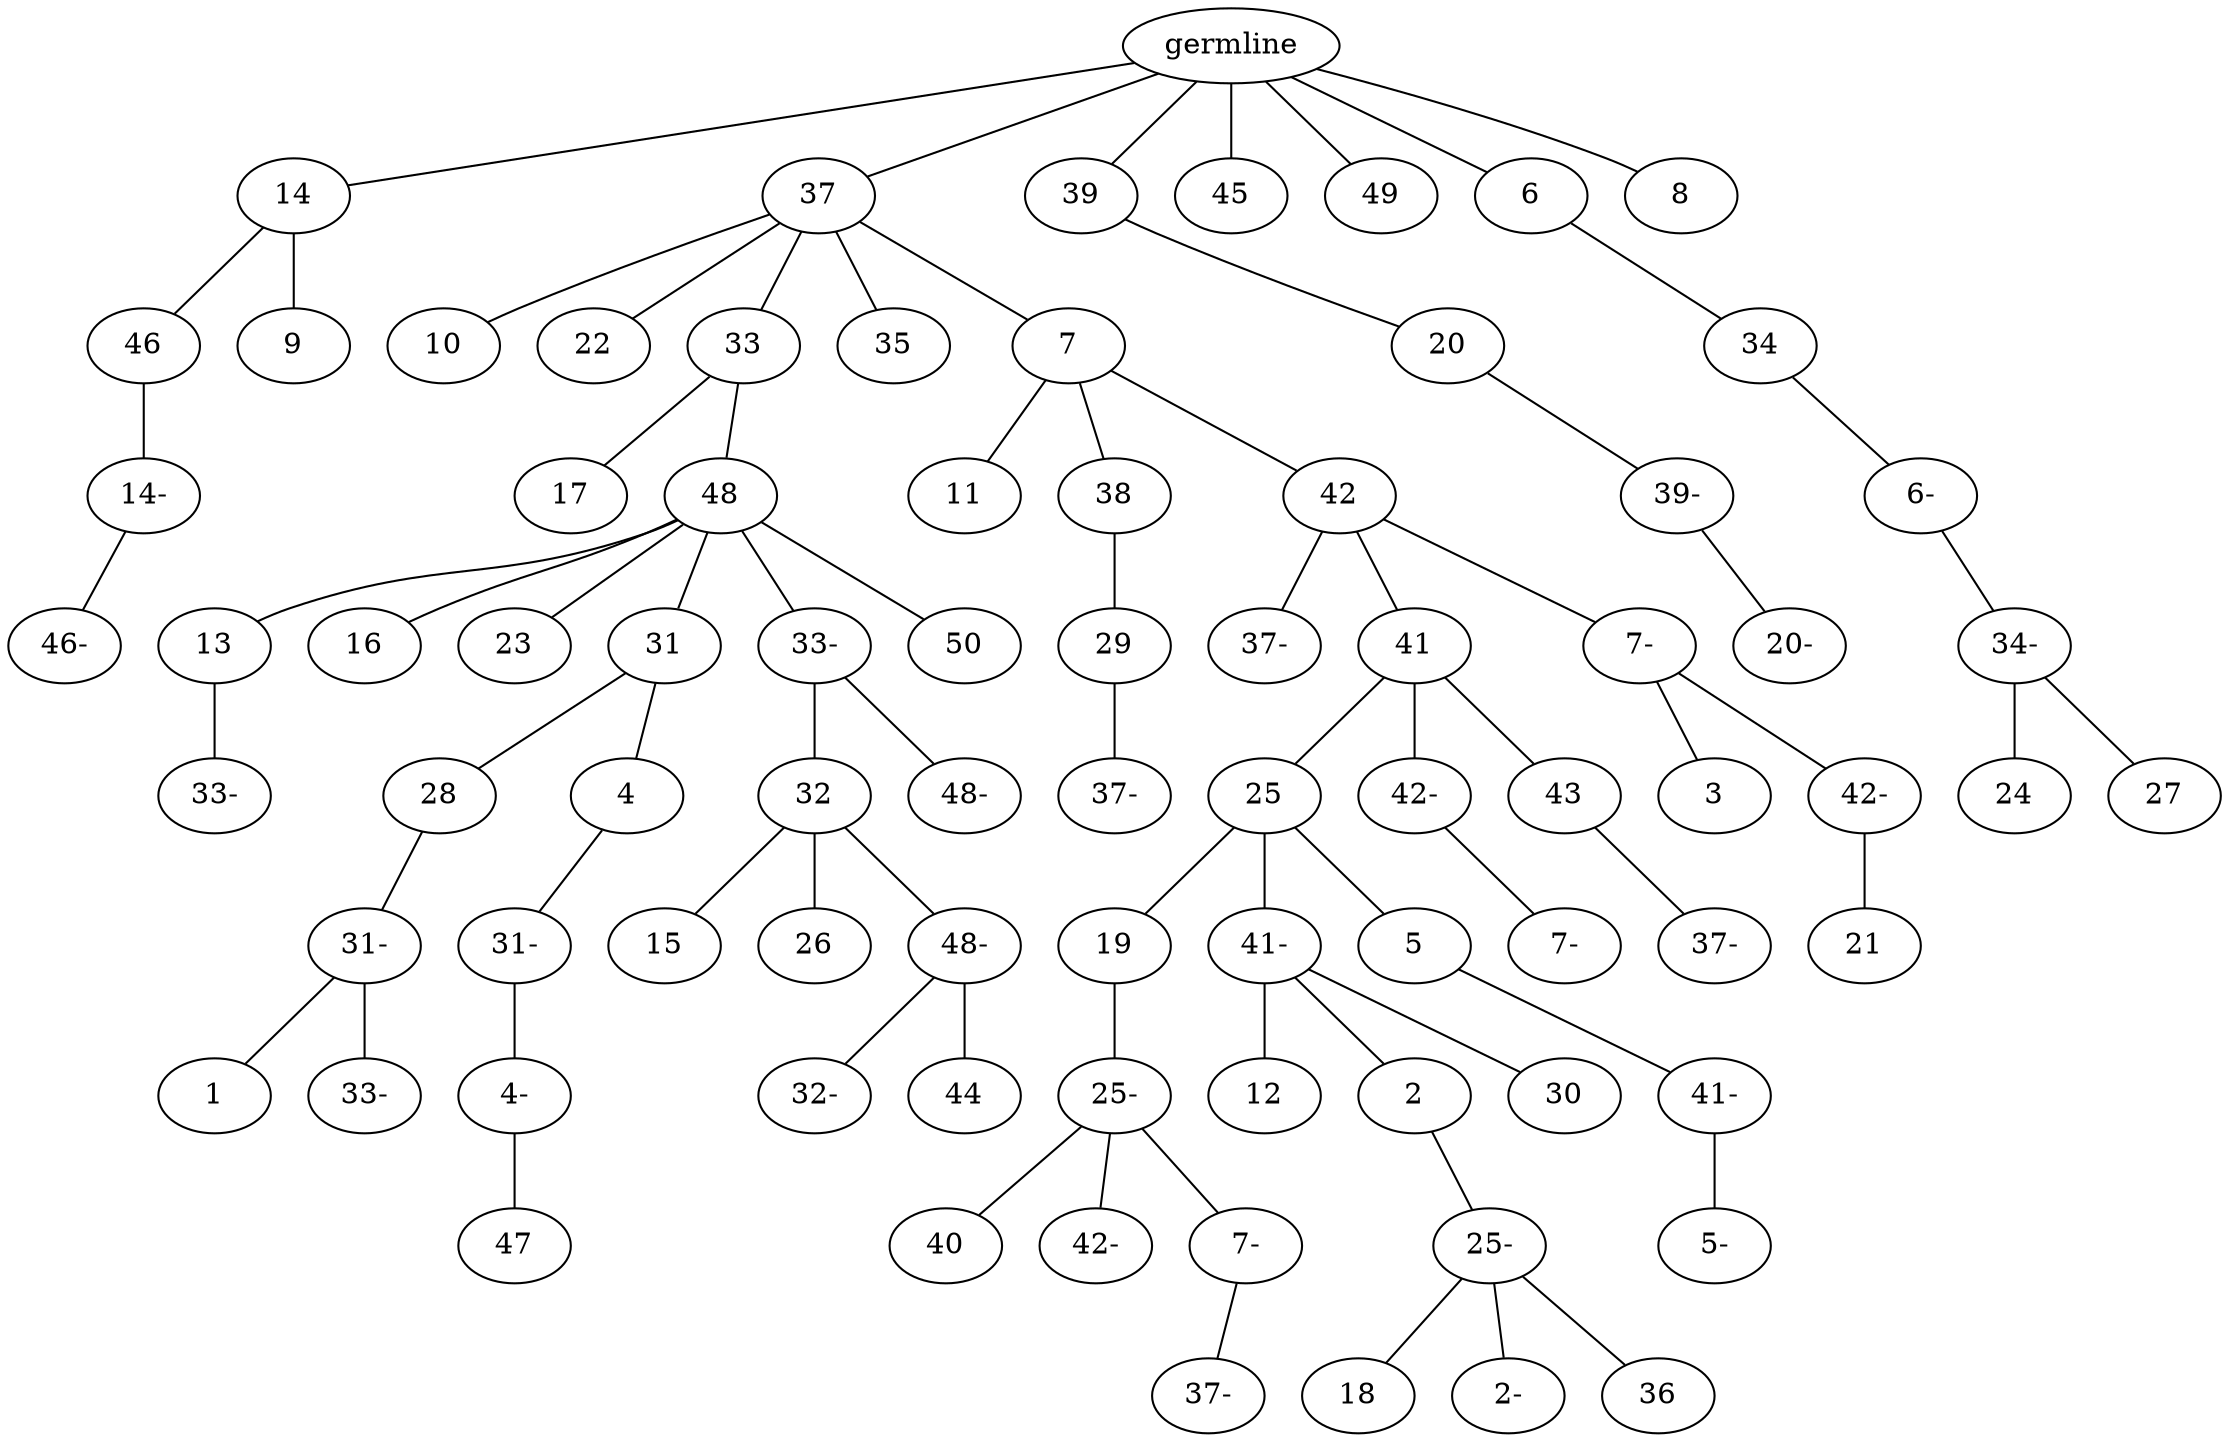 graph tree {
    "140151116218816" [label="germline"];
    "140151117314608" [label="14"];
    "140151117487552" [label="46"];
    "140151117485632" [label="14-"];
    "140151117227728" [label="46-"];
    "140151117486112" [label="9"];
    "140151117315856" [label="37"];
    "140151117484528" [label="10"];
    "140151117229936" [label="22"];
    "140151117229696" [label="33"];
    "140151117227248" [label="17"];
    "140151117226672" [label="48"];
    "140151117226384" [label="13"];
    "140151117227440" [label="33-"];
    "140151117228208" [label="16"];
    "140151117229264" [label="23"];
    "140151117226576" [label="31"];
    "140151117226144" [label="28"];
    "140151117228304" [label="31-"];
    "140151117227392" [label="1"];
    "140151117227056" [label="33-"];
    "140151117228640" [label="4"];
    "140151117229648" [label="31-"];
    "140151117228688" [label="4-"];
    "140151117228496" [label="47"];
    "140151117227680" [label="33-"];
    "140151117229120" [label="32"];
    "140151117229168" [label="15"];
    "140151117228352" [label="26"];
    "140151117226720" [label="48-"];
    "140151116896288" [label="32-"];
    "140151116897392" [label="44"];
    "140151117227776" [label="48-"];
    "140151117227968" [label="50"];
    "140151117228784" [label="35"];
    "140151117227488" [label="7"];
    "140151117228976" [label="11"];
    "140151117226192" [label="38"];
    "140151116894608" [label="29"];
    "140151116614816" [label="37-"];
    "140151117226096" [label="42"];
    "140151116895424" [label="37-"];
    "140151116894656" [label="41"];
    "140151116897296" [label="25"];
    "140151116895760" [label="19"];
    "140151116895232" [label="25-"];
    "140151116894320" [label="40"];
    "140151116896240" [label="42-"];
    "140151116897344" [label="7-"];
    "140151116897488" [label="37-"];
    "140151116897152" [label="41-"];
    "140151116897584" [label="12"];
    "140151116895856" [label="2"];
    "140151116897536" [label="25-"];
    "140151116897104" [label="18"];
    "140151116895904" [label="2-"];
    "140151116896720" [label="36"];
    "140151116896384" [label="30"];
    "140151116897200" [label="5"];
    "140151116895808" [label="41-"];
    "140151117268112" [label="5-"];
    "140151116897248" [label="42-"];
    "140151116894368" [label="7-"];
    "140151116898016" [label="43"];
    "140151116896480" [label="37-"];
    "140151116895040" [label="7-"];
    "140151116896624" [label="3"];
    "140151116898256" [label="42-"];
    "140151117267968" [label="21"];
    "140151117484720" [label="39"];
    "140151117226528" [label="20"];
    "140151116894944" [label="39-"];
    "140151117270128" [label="20-"];
    "140151117486016" [label="45"];
    "140151117488080" [label="49"];
    "140151117226864" [label="6"];
    "140151117269984" [label="34"];
    "140151117267488" [label="6-"];
    "140151117267296" [label="34-"];
    "140151117270704" [label="24"];
    "140151117267440" [label="27"];
    "140151117227584" [label="8"];
    "140151116218816" -- "140151117314608";
    "140151116218816" -- "140151117315856";
    "140151116218816" -- "140151117484720";
    "140151116218816" -- "140151117486016";
    "140151116218816" -- "140151117488080";
    "140151116218816" -- "140151117226864";
    "140151116218816" -- "140151117227584";
    "140151117314608" -- "140151117487552";
    "140151117314608" -- "140151117486112";
    "140151117487552" -- "140151117485632";
    "140151117485632" -- "140151117227728";
    "140151117315856" -- "140151117484528";
    "140151117315856" -- "140151117229936";
    "140151117315856" -- "140151117229696";
    "140151117315856" -- "140151117228784";
    "140151117315856" -- "140151117227488";
    "140151117229696" -- "140151117227248";
    "140151117229696" -- "140151117226672";
    "140151117226672" -- "140151117226384";
    "140151117226672" -- "140151117228208";
    "140151117226672" -- "140151117229264";
    "140151117226672" -- "140151117226576";
    "140151117226672" -- "140151117227680";
    "140151117226672" -- "140151117227968";
    "140151117226384" -- "140151117227440";
    "140151117226576" -- "140151117226144";
    "140151117226576" -- "140151117228640";
    "140151117226144" -- "140151117228304";
    "140151117228304" -- "140151117227392";
    "140151117228304" -- "140151117227056";
    "140151117228640" -- "140151117229648";
    "140151117229648" -- "140151117228688";
    "140151117228688" -- "140151117228496";
    "140151117227680" -- "140151117229120";
    "140151117227680" -- "140151117227776";
    "140151117229120" -- "140151117229168";
    "140151117229120" -- "140151117228352";
    "140151117229120" -- "140151117226720";
    "140151117226720" -- "140151116896288";
    "140151117226720" -- "140151116897392";
    "140151117227488" -- "140151117228976";
    "140151117227488" -- "140151117226192";
    "140151117227488" -- "140151117226096";
    "140151117226192" -- "140151116894608";
    "140151116894608" -- "140151116614816";
    "140151117226096" -- "140151116895424";
    "140151117226096" -- "140151116894656";
    "140151117226096" -- "140151116895040";
    "140151116894656" -- "140151116897296";
    "140151116894656" -- "140151116897248";
    "140151116894656" -- "140151116898016";
    "140151116897296" -- "140151116895760";
    "140151116897296" -- "140151116897152";
    "140151116897296" -- "140151116897200";
    "140151116895760" -- "140151116895232";
    "140151116895232" -- "140151116894320";
    "140151116895232" -- "140151116896240";
    "140151116895232" -- "140151116897344";
    "140151116897344" -- "140151116897488";
    "140151116897152" -- "140151116897584";
    "140151116897152" -- "140151116895856";
    "140151116897152" -- "140151116896384";
    "140151116895856" -- "140151116897536";
    "140151116897536" -- "140151116897104";
    "140151116897536" -- "140151116895904";
    "140151116897536" -- "140151116896720";
    "140151116897200" -- "140151116895808";
    "140151116895808" -- "140151117268112";
    "140151116897248" -- "140151116894368";
    "140151116898016" -- "140151116896480";
    "140151116895040" -- "140151116896624";
    "140151116895040" -- "140151116898256";
    "140151116898256" -- "140151117267968";
    "140151117484720" -- "140151117226528";
    "140151117226528" -- "140151116894944";
    "140151116894944" -- "140151117270128";
    "140151117226864" -- "140151117269984";
    "140151117269984" -- "140151117267488";
    "140151117267488" -- "140151117267296";
    "140151117267296" -- "140151117270704";
    "140151117267296" -- "140151117267440";
}
